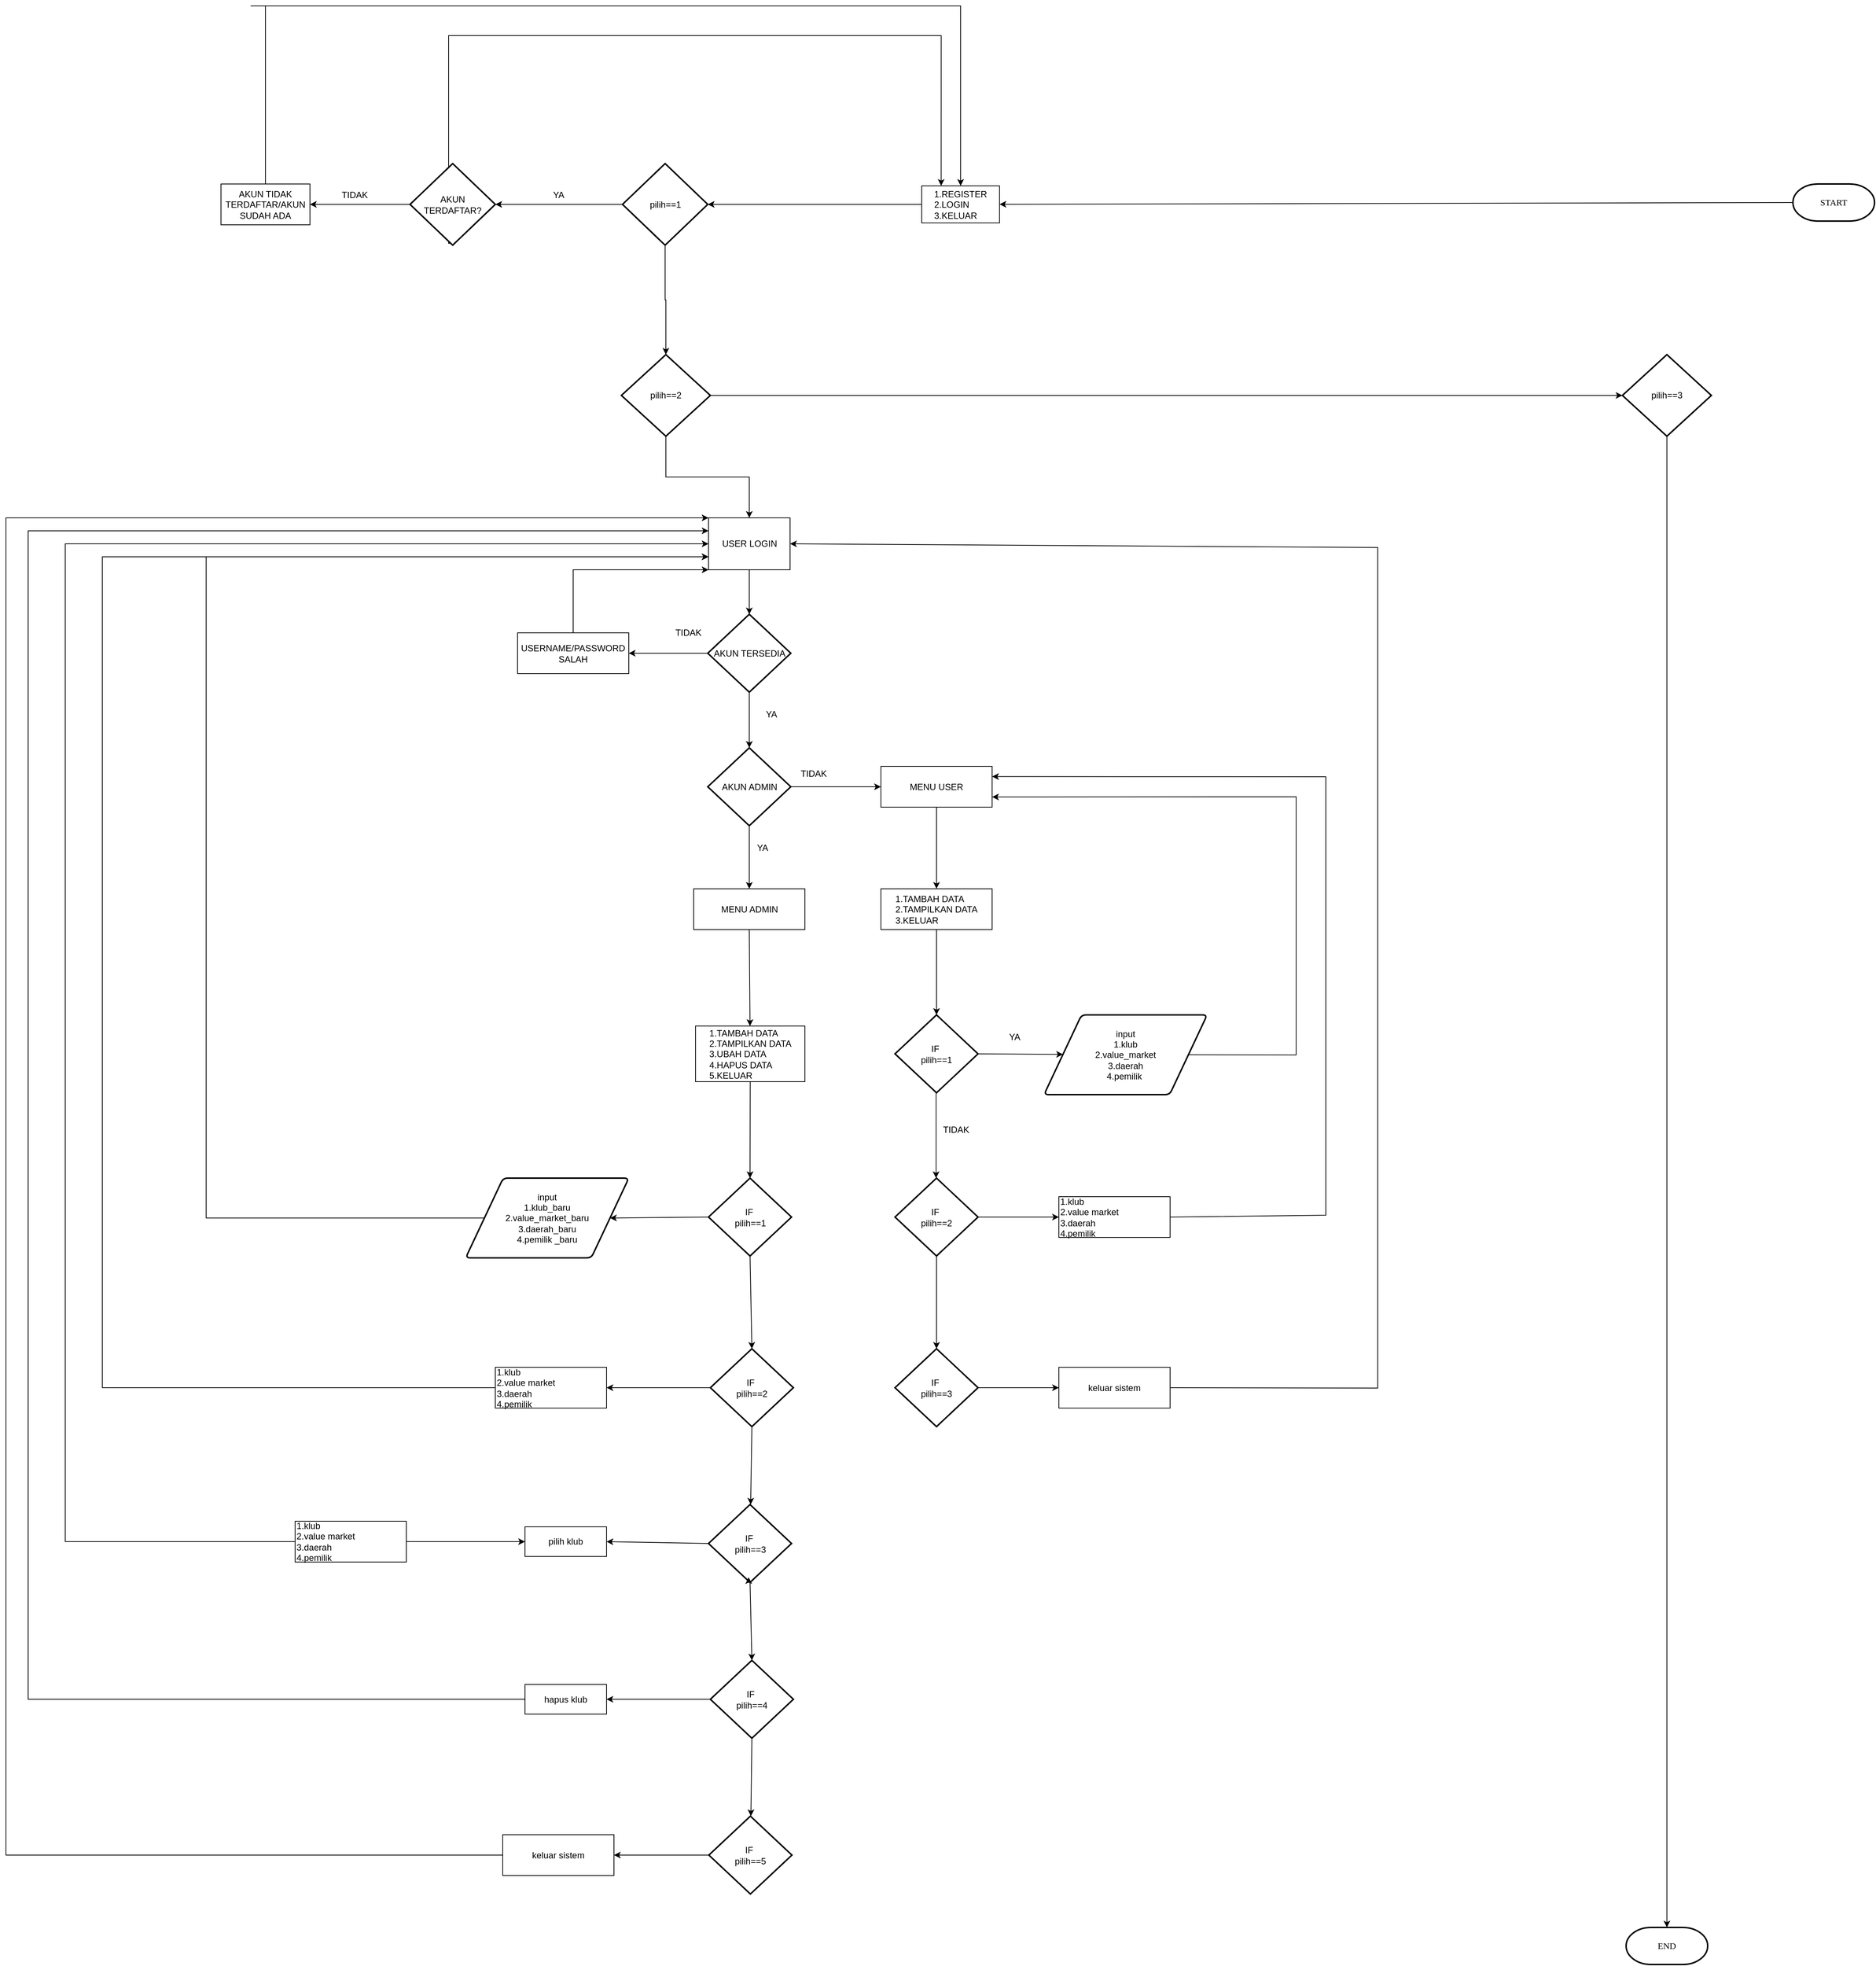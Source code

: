 <mxfile version="24.7.17">
  <diagram name="Page-1" id="v0021uvxIV_KChGc3sIn">
    <mxGraphModel dx="7850" dy="6553" grid="1" gridSize="10" guides="1" tooltips="1" connect="1" arrows="1" fold="1" page="1" pageScale="1" pageWidth="850" pageHeight="1100" math="0" shadow="0">
      <root>
        <mxCell id="0" />
        <mxCell id="1" parent="0" />
        <mxCell id="rXHbmidsyB8I2zzbeeDN-1" value="START" style="strokeWidth=2;html=1;shape=mxgraph.flowchart.terminator;whiteSpace=wrap;fontFamily=Times New Roman;" vertex="1" parent="1">
          <mxGeometry x="1840" y="-1130" width="110" height="50" as="geometry" />
        </mxCell>
        <mxCell id="rXHbmidsyB8I2zzbeeDN-6" value="1.REGISTER&lt;div style=&quot;text-align: left;&quot;&gt;2.LOGIN&lt;/div&gt;&lt;div style=&quot;text-align: left;&quot;&gt;3.KELUAR&lt;/div&gt;" style="whiteSpace=wrap;html=1;" vertex="1" parent="1">
          <mxGeometry x="665" y="-1127.5" width="105" height="50" as="geometry" />
        </mxCell>
        <mxCell id="rXHbmidsyB8I2zzbeeDN-8" value="USER LOGIN" style="whiteSpace=wrap;html=1;" vertex="1" parent="1">
          <mxGeometry x="377.5" y="-680" width="110" height="70" as="geometry" />
        </mxCell>
        <mxCell id="rXHbmidsyB8I2zzbeeDN-9" value="" style="endArrow=classic;html=1;rounded=0;exitX=0;exitY=0.5;exitDx=0;exitDy=0;exitPerimeter=0;" edge="1" parent="1" source="rXHbmidsyB8I2zzbeeDN-1" target="rXHbmidsyB8I2zzbeeDN-6">
          <mxGeometry width="50" height="50" relative="1" as="geometry">
            <mxPoint x="400" y="-830" as="sourcePoint" />
            <mxPoint x="390" y="-1000" as="targetPoint" />
          </mxGeometry>
        </mxCell>
        <mxCell id="rXHbmidsyB8I2zzbeeDN-10" value="" style="endArrow=classic;html=1;rounded=0;entryX=0.402;entryY=0.09;entryDx=0;entryDy=0;exitX=0.5;exitY=1;exitDx=0;exitDy=0;entryPerimeter=0;" edge="1" parent="1" source="rXHbmidsyB8I2zzbeeDN-11" target="rXHbmidsyB8I2zzbeeDN-11">
          <mxGeometry width="50" height="50" relative="1" as="geometry">
            <mxPoint x="400.5" y="-870" as="sourcePoint" />
            <mxPoint x="450.5" y="-920" as="targetPoint" />
          </mxGeometry>
        </mxCell>
        <mxCell id="rXHbmidsyB8I2zzbeeDN-106" style="edgeStyle=orthogonalEdgeStyle;rounded=0;orthogonalLoop=1;jettySize=auto;html=1;exitX=0.5;exitY=0;exitDx=0;exitDy=0;exitPerimeter=0;entryX=0.25;entryY=0;entryDx=0;entryDy=0;" edge="1" parent="1" source="rXHbmidsyB8I2zzbeeDN-11" target="rXHbmidsyB8I2zzbeeDN-6">
          <mxGeometry relative="1" as="geometry">
            <Array as="points">
              <mxPoint x="33" y="-1050" />
              <mxPoint x="27" y="-1050" />
              <mxPoint x="27" y="-1330" />
              <mxPoint x="691" y="-1330" />
            </Array>
          </mxGeometry>
        </mxCell>
        <mxCell id="rXHbmidsyB8I2zzbeeDN-11" value="AKUN TERDAFTAR?" style="strokeWidth=2;html=1;shape=mxgraph.flowchart.decision;whiteSpace=wrap;" vertex="1" parent="1">
          <mxGeometry x="-25" y="-1157.5" width="115" height="110" as="geometry" />
        </mxCell>
        <mxCell id="rXHbmidsyB8I2zzbeeDN-105" style="edgeStyle=orthogonalEdgeStyle;rounded=0;orthogonalLoop=1;jettySize=auto;html=1;exitX=0.5;exitY=0;exitDx=0;exitDy=0;entryX=0.5;entryY=0;entryDx=0;entryDy=0;" edge="1" parent="1" source="rXHbmidsyB8I2zzbeeDN-15" target="rXHbmidsyB8I2zzbeeDN-6">
          <mxGeometry relative="1" as="geometry">
            <Array as="points">
              <mxPoint x="-240" y="-1370" />
              <mxPoint x="903" y="-1370" />
            </Array>
          </mxGeometry>
        </mxCell>
        <mxCell id="rXHbmidsyB8I2zzbeeDN-15" value="AKUN TIDAK TERDAFTAR/AKUN SUDAH ADA" style="whiteSpace=wrap;html=1;" vertex="1" parent="1">
          <mxGeometry x="-280" y="-1130" width="120" height="55" as="geometry" />
        </mxCell>
        <mxCell id="rXHbmidsyB8I2zzbeeDN-16" value="" style="endArrow=classic;html=1;rounded=0;exitX=0;exitY=0.5;exitDx=0;exitDy=0;exitPerimeter=0;entryX=1;entryY=0.5;entryDx=0;entryDy=0;" edge="1" parent="1" source="rXHbmidsyB8I2zzbeeDN-11" target="rXHbmidsyB8I2zzbeeDN-15">
          <mxGeometry width="50" height="50" relative="1" as="geometry">
            <mxPoint x="400" y="-830" as="sourcePoint" />
            <mxPoint x="450" y="-880" as="targetPoint" />
          </mxGeometry>
        </mxCell>
        <mxCell id="rXHbmidsyB8I2zzbeeDN-17" value="YA" style="text;html=1;align=center;verticalAlign=middle;resizable=0;points=[];autosize=1;strokeColor=none;fillColor=none;" vertex="1" parent="1">
          <mxGeometry x="155" y="-1130" width="40" height="30" as="geometry" />
        </mxCell>
        <mxCell id="rXHbmidsyB8I2zzbeeDN-18" value="TIDAK" style="text;html=1;align=center;verticalAlign=middle;resizable=0;points=[];autosize=1;strokeColor=none;fillColor=none;" vertex="1" parent="1">
          <mxGeometry x="-130" y="-1130" width="60" height="30" as="geometry" />
        </mxCell>
        <mxCell id="rXHbmidsyB8I2zzbeeDN-20" value="USERNAME/PASSWORD SALAH" style="whiteSpace=wrap;html=1;" vertex="1" parent="1">
          <mxGeometry x="120" y="-525" width="150" height="55" as="geometry" />
        </mxCell>
        <mxCell id="rXHbmidsyB8I2zzbeeDN-21" value="TIDAK" style="text;html=1;align=center;verticalAlign=middle;resizable=0;points=[];autosize=1;strokeColor=none;fillColor=none;" vertex="1" parent="1">
          <mxGeometry x="320" y="-540" width="60" height="30" as="geometry" />
        </mxCell>
        <mxCell id="rXHbmidsyB8I2zzbeeDN-22" value="" style="endArrow=classic;html=1;rounded=0;entryX=1;entryY=0.5;entryDx=0;entryDy=0;exitX=0;exitY=0.5;exitDx=0;exitDy=0;exitPerimeter=0;" edge="1" parent="1" source="rXHbmidsyB8I2zzbeeDN-23" target="rXHbmidsyB8I2zzbeeDN-20">
          <mxGeometry width="50" height="50" relative="1" as="geometry">
            <mxPoint x="360" y="-490" as="sourcePoint" />
            <mxPoint x="450" y="-880" as="targetPoint" />
          </mxGeometry>
        </mxCell>
        <mxCell id="rXHbmidsyB8I2zzbeeDN-23" value="AKUN TERSEDIA" style="strokeWidth=2;html=1;shape=mxgraph.flowchart.decision;whiteSpace=wrap;" vertex="1" parent="1">
          <mxGeometry x="376.5" y="-550" width="112" height="105" as="geometry" />
        </mxCell>
        <mxCell id="rXHbmidsyB8I2zzbeeDN-24" value="" style="endArrow=classic;html=1;rounded=0;entryX=0.5;entryY=0;entryDx=0;entryDy=0;entryPerimeter=0;exitX=0.5;exitY=1;exitDx=0;exitDy=0;" edge="1" parent="1" source="rXHbmidsyB8I2zzbeeDN-8" target="rXHbmidsyB8I2zzbeeDN-23">
          <mxGeometry width="50" height="50" relative="1" as="geometry">
            <mxPoint x="428" y="-610" as="sourcePoint" />
            <mxPoint x="435" y="-652" as="targetPoint" />
          </mxGeometry>
        </mxCell>
        <mxCell id="rXHbmidsyB8I2zzbeeDN-25" value="YA" style="text;html=1;align=center;verticalAlign=middle;resizable=0;points=[];autosize=1;strokeColor=none;fillColor=none;" vertex="1" parent="1">
          <mxGeometry x="442" y="-430" width="40" height="30" as="geometry" />
        </mxCell>
        <mxCell id="rXHbmidsyB8I2zzbeeDN-26" value="" style="endArrow=classic;html=1;rounded=0;entryX=0;entryY=1;entryDx=0;entryDy=0;exitX=0.5;exitY=0;exitDx=0;exitDy=0;entryPerimeter=0;" edge="1" parent="1" source="rXHbmidsyB8I2zzbeeDN-20" target="rXHbmidsyB8I2zzbeeDN-8">
          <mxGeometry width="50" height="50" relative="1" as="geometry">
            <mxPoint x="257" y="-532" as="sourcePoint" />
            <mxPoint x="370" y="-650.5" as="targetPoint" />
            <Array as="points">
              <mxPoint x="195" y="-610" />
            </Array>
          </mxGeometry>
        </mxCell>
        <mxCell id="rXHbmidsyB8I2zzbeeDN-27" value="" style="endArrow=classic;html=1;rounded=0;exitX=0.5;exitY=1;exitDx=0;exitDy=0;exitPerimeter=0;entryX=0.5;entryY=0;entryDx=0;entryDy=0;entryPerimeter=0;" edge="1" parent="1" source="rXHbmidsyB8I2zzbeeDN-23" target="rXHbmidsyB8I2zzbeeDN-28">
          <mxGeometry width="50" height="50" relative="1" as="geometry">
            <mxPoint x="438" y="-600" as="sourcePoint" />
            <mxPoint x="426" y="-380" as="targetPoint" />
          </mxGeometry>
        </mxCell>
        <mxCell id="rXHbmidsyB8I2zzbeeDN-28" value="AKUN ADMIN" style="strokeWidth=2;html=1;shape=mxgraph.flowchart.decision;whiteSpace=wrap;" vertex="1" parent="1">
          <mxGeometry x="376.5" y="-370" width="112" height="105" as="geometry" />
        </mxCell>
        <mxCell id="rXHbmidsyB8I2zzbeeDN-29" value="" style="endArrow=classic;html=1;rounded=0;exitX=1;exitY=0.5;exitDx=0;exitDy=0;exitPerimeter=0;entryX=0;entryY=0.5;entryDx=0;entryDy=0;" edge="1" parent="1" source="rXHbmidsyB8I2zzbeeDN-28" target="rXHbmidsyB8I2zzbeeDN-30">
          <mxGeometry width="50" height="50" relative="1" as="geometry">
            <mxPoint x="387" y="-487" as="sourcePoint" />
            <mxPoint x="560" y="-320" as="targetPoint" />
          </mxGeometry>
        </mxCell>
        <mxCell id="rXHbmidsyB8I2zzbeeDN-30" value="MENU USER" style="whiteSpace=wrap;html=1;" vertex="1" parent="1">
          <mxGeometry x="610" y="-345" width="150" height="55" as="geometry" />
        </mxCell>
        <mxCell id="rXHbmidsyB8I2zzbeeDN-31" value="&lt;div style=&quot;text-align: left;&quot;&gt;&lt;span style=&quot;background-color: initial;&quot;&gt;1.TAMBAH DATA&lt;/span&gt;&lt;/div&gt;&lt;div&gt;2.TAMPILKAN DATA&lt;/div&gt;&lt;div style=&quot;text-align: left;&quot;&gt;3.KELUAR&lt;/div&gt;" style="whiteSpace=wrap;html=1;" vertex="1" parent="1">
          <mxGeometry x="610" y="-180" width="150" height="55" as="geometry" />
        </mxCell>
        <mxCell id="rXHbmidsyB8I2zzbeeDN-32" value="" style="endArrow=classic;html=1;rounded=0;entryX=0.5;entryY=0;entryDx=0;entryDy=0;exitX=0.5;exitY=1;exitDx=0;exitDy=0;" edge="1" parent="1" source="rXHbmidsyB8I2zzbeeDN-30" target="rXHbmidsyB8I2zzbeeDN-31">
          <mxGeometry width="50" height="50" relative="1" as="geometry">
            <mxPoint x="730" y="-250" as="sourcePoint" />
            <mxPoint x="750" y="-200" as="targetPoint" />
          </mxGeometry>
        </mxCell>
        <mxCell id="rXHbmidsyB8I2zzbeeDN-34" value="" style="endArrow=classic;html=1;rounded=0;exitX=0.5;exitY=1;exitDx=0;exitDy=0;exitPerimeter=0;entryX=0.5;entryY=0;entryDx=0;entryDy=0;" edge="1" parent="1" source="rXHbmidsyB8I2zzbeeDN-28" target="rXHbmidsyB8I2zzbeeDN-35">
          <mxGeometry width="50" height="50" relative="1" as="geometry">
            <mxPoint x="443" y="-435" as="sourcePoint" />
            <mxPoint x="443" y="-360" as="targetPoint" />
          </mxGeometry>
        </mxCell>
        <mxCell id="rXHbmidsyB8I2zzbeeDN-35" value="MENU ADMIN" style="whiteSpace=wrap;html=1;" vertex="1" parent="1">
          <mxGeometry x="357.5" y="-180" width="150" height="55" as="geometry" />
        </mxCell>
        <mxCell id="rXHbmidsyB8I2zzbeeDN-36" value="TIDAK" style="text;html=1;align=center;verticalAlign=middle;resizable=0;points=[];autosize=1;strokeColor=none;fillColor=none;" vertex="1" parent="1">
          <mxGeometry x="488.5" y="-350" width="60" height="30" as="geometry" />
        </mxCell>
        <mxCell id="rXHbmidsyB8I2zzbeeDN-37" value="YA" style="text;html=1;align=center;verticalAlign=middle;resizable=0;points=[];autosize=1;strokeColor=none;fillColor=none;" vertex="1" parent="1">
          <mxGeometry x="430" y="-250" width="40" height="30" as="geometry" />
        </mxCell>
        <mxCell id="rXHbmidsyB8I2zzbeeDN-38" value="&lt;div style=&quot;text-align: left;&quot;&gt;&lt;span style=&quot;background-color: initial;&quot;&gt;1.TAMBAH DATA&lt;/span&gt;&lt;/div&gt;&lt;div&gt;2.TAMPILKAN DATA&lt;/div&gt;&lt;div style=&quot;text-align: left;&quot;&gt;3.UBAH DATA&lt;/div&gt;&lt;div style=&quot;text-align: left;&quot;&gt;4.HAPUS DATA&lt;/div&gt;&lt;div style=&quot;text-align: left;&quot;&gt;5.KELUAR&lt;/div&gt;" style="whiteSpace=wrap;html=1;" vertex="1" parent="1">
          <mxGeometry x="360" y="5" width="147.5" height="75" as="geometry" />
        </mxCell>
        <mxCell id="rXHbmidsyB8I2zzbeeDN-39" value="" style="endArrow=classic;html=1;rounded=0;exitX=0.5;exitY=1;exitDx=0;exitDy=0;" edge="1" parent="1" source="rXHbmidsyB8I2zzbeeDN-35" target="rXHbmidsyB8I2zzbeeDN-38">
          <mxGeometry width="50" height="50" relative="1" as="geometry">
            <mxPoint x="443" y="-255" as="sourcePoint" />
            <mxPoint x="443" y="-170" as="targetPoint" />
          </mxGeometry>
        </mxCell>
        <mxCell id="rXHbmidsyB8I2zzbeeDN-41" value="IF&amp;nbsp;&lt;div&gt;pilih==1&lt;/div&gt;" style="strokeWidth=2;html=1;shape=mxgraph.flowchart.decision;whiteSpace=wrap;" vertex="1" parent="1">
          <mxGeometry x="629" y="-10" width="112" height="105" as="geometry" />
        </mxCell>
        <mxCell id="rXHbmidsyB8I2zzbeeDN-43" value="" style="endArrow=classic;html=1;rounded=0;exitX=1;exitY=0.5;exitDx=0;exitDy=0;exitPerimeter=0;" edge="1" parent="1" source="rXHbmidsyB8I2zzbeeDN-41" target="rXHbmidsyB8I2zzbeeDN-48">
          <mxGeometry width="50" height="50" relative="1" as="geometry">
            <mxPoint x="741" y="-3.61" as="sourcePoint" />
            <mxPoint x="800" y="43" as="targetPoint" />
          </mxGeometry>
        </mxCell>
        <mxCell id="rXHbmidsyB8I2zzbeeDN-44" value="" style="endArrow=classic;html=1;rounded=0;exitX=0.5;exitY=1;exitDx=0;exitDy=0;entryX=0.5;entryY=0;entryDx=0;entryDy=0;entryPerimeter=0;" edge="1" parent="1" source="rXHbmidsyB8I2zzbeeDN-31" target="rXHbmidsyB8I2zzbeeDN-41">
          <mxGeometry width="50" height="50" relative="1" as="geometry">
            <mxPoint x="680" y="-130" as="sourcePoint" />
            <mxPoint x="680" y="-20" as="targetPoint" />
          </mxGeometry>
        </mxCell>
        <mxCell id="rXHbmidsyB8I2zzbeeDN-48" value="input&lt;div style=&quot;&quot;&gt;1.klub&lt;/div&gt;&lt;div style=&quot;&quot;&gt;2.value_market&lt;/div&gt;&lt;div style=&quot;&quot;&gt;3.daerah&lt;/div&gt;&lt;div style=&quot;&quot;&gt;4.pemilik&amp;nbsp;&lt;/div&gt;" style="shape=parallelogram;html=1;strokeWidth=2;perimeter=parallelogramPerimeter;whiteSpace=wrap;rounded=1;arcSize=12;size=0.23;align=center;" vertex="1" parent="1">
          <mxGeometry x="830" y="-10" width="220" height="107.5" as="geometry" />
        </mxCell>
        <mxCell id="rXHbmidsyB8I2zzbeeDN-50" value="" style="endArrow=classic;html=1;rounded=0;exitX=0.5;exitY=1;exitDx=0;exitDy=0;entryX=0.5;entryY=0;entryDx=0;entryDy=0;entryPerimeter=0;" edge="1" parent="1">
          <mxGeometry width="50" height="50" relative="1" as="geometry">
            <mxPoint x="684.41" y="95" as="sourcePoint" />
            <mxPoint x="684.41" y="210" as="targetPoint" />
          </mxGeometry>
        </mxCell>
        <mxCell id="rXHbmidsyB8I2zzbeeDN-51" value="IF&amp;nbsp;&lt;div&gt;pilih==2&lt;/div&gt;" style="strokeWidth=2;html=1;shape=mxgraph.flowchart.decision;whiteSpace=wrap;" vertex="1" parent="1">
          <mxGeometry x="629" y="210" width="112" height="105" as="geometry" />
        </mxCell>
        <mxCell id="rXHbmidsyB8I2zzbeeDN-52" value="1.klub&#xa;2.value market&#xa;3.daerah&#xa;4.pemilik" style="whiteSpace=wrap;html=1;align=left;" vertex="1" parent="1">
          <mxGeometry x="850" y="235" width="150" height="55" as="geometry" />
        </mxCell>
        <mxCell id="rXHbmidsyB8I2zzbeeDN-53" value="" style="endArrow=classic;html=1;rounded=0;exitX=1;exitY=0.5;exitDx=0;exitDy=0;exitPerimeter=0;entryX=0;entryY=0.5;entryDx=0;entryDy=0;" edge="1" parent="1" source="rXHbmidsyB8I2zzbeeDN-51" target="rXHbmidsyB8I2zzbeeDN-52">
          <mxGeometry width="50" height="50" relative="1" as="geometry">
            <mxPoint x="741" y="276.91" as="sourcePoint" />
            <mxPoint x="856" y="276.91" as="targetPoint" />
          </mxGeometry>
        </mxCell>
        <mxCell id="rXHbmidsyB8I2zzbeeDN-55" value="YA" style="text;html=1;align=center;verticalAlign=middle;resizable=0;points=[];autosize=1;strokeColor=none;fillColor=none;" vertex="1" parent="1">
          <mxGeometry x="770" y="5" width="40" height="30" as="geometry" />
        </mxCell>
        <mxCell id="rXHbmidsyB8I2zzbeeDN-56" value="TIDAK" style="text;html=1;align=center;verticalAlign=middle;resizable=0;points=[];autosize=1;strokeColor=none;fillColor=none;" vertex="1" parent="1">
          <mxGeometry x="681" y="130" width="60" height="30" as="geometry" />
        </mxCell>
        <mxCell id="rXHbmidsyB8I2zzbeeDN-59" value="" style="endArrow=classic;html=1;rounded=0;exitX=0.5;exitY=1;exitDx=0;exitDy=0;entryX=0.5;entryY=0;entryDx=0;entryDy=0;entryPerimeter=0;exitPerimeter=0;" edge="1" parent="1" source="rXHbmidsyB8I2zzbeeDN-51" target="rXHbmidsyB8I2zzbeeDN-60">
          <mxGeometry width="50" height="50" relative="1" as="geometry">
            <mxPoint x="684.41" y="315" as="sourcePoint" />
            <mxPoint x="684.41" y="430" as="targetPoint" />
          </mxGeometry>
        </mxCell>
        <mxCell id="rXHbmidsyB8I2zzbeeDN-60" value="IF&amp;nbsp;&lt;div&gt;pilih==3&lt;/div&gt;" style="strokeWidth=2;html=1;shape=mxgraph.flowchart.decision;whiteSpace=wrap;" vertex="1" parent="1">
          <mxGeometry x="629" y="440" width="112" height="105" as="geometry" />
        </mxCell>
        <mxCell id="rXHbmidsyB8I2zzbeeDN-61" value="" style="endArrow=classic;html=1;rounded=0;exitX=1;exitY=0.5;exitDx=0;exitDy=0;exitPerimeter=0;entryX=0;entryY=0.5;entryDx=0;entryDy=0;" edge="1" parent="1" source="rXHbmidsyB8I2zzbeeDN-60" target="rXHbmidsyB8I2zzbeeDN-62">
          <mxGeometry width="50" height="50" relative="1" as="geometry">
            <mxPoint x="751" y="491.91" as="sourcePoint" />
            <mxPoint x="830" y="492" as="targetPoint" />
          </mxGeometry>
        </mxCell>
        <mxCell id="rXHbmidsyB8I2zzbeeDN-62" value="keluar sistem" style="whiteSpace=wrap;html=1;align=center;" vertex="1" parent="1">
          <mxGeometry x="850" y="465" width="150" height="55" as="geometry" />
        </mxCell>
        <mxCell id="rXHbmidsyB8I2zzbeeDN-64" value="" style="endArrow=classic;html=1;rounded=0;exitX=1;exitY=0.5;exitDx=0;exitDy=0;entryX=1;entryY=0.5;entryDx=0;entryDy=0;" edge="1" parent="1" source="rXHbmidsyB8I2zzbeeDN-62" target="rXHbmidsyB8I2zzbeeDN-8">
          <mxGeometry width="50" height="50" relative="1" as="geometry">
            <mxPoint x="510" y="440" as="sourcePoint" />
            <mxPoint x="1100" y="-630" as="targetPoint" />
            <Array as="points">
              <mxPoint x="1280" y="493" />
              <mxPoint x="1280" y="-640" />
            </Array>
          </mxGeometry>
        </mxCell>
        <mxCell id="rXHbmidsyB8I2zzbeeDN-65" value="IF&amp;nbsp;&lt;div&gt;pilih==1&lt;/div&gt;" style="strokeWidth=2;html=1;shape=mxgraph.flowchart.decision;whiteSpace=wrap;" vertex="1" parent="1">
          <mxGeometry x="377.5" y="210" width="112" height="105" as="geometry" />
        </mxCell>
        <mxCell id="rXHbmidsyB8I2zzbeeDN-66" value="" style="endArrow=classic;html=1;rounded=0;entryX=0.5;entryY=0;entryDx=0;entryDy=0;entryPerimeter=0;exitX=0.5;exitY=1;exitDx=0;exitDy=0;" edge="1" parent="1" source="rXHbmidsyB8I2zzbeeDN-38" target="rXHbmidsyB8I2zzbeeDN-65">
          <mxGeometry width="50" height="50" relative="1" as="geometry">
            <mxPoint x="430" y="70" as="sourcePoint" />
            <mxPoint x="443" y="15" as="targetPoint" />
          </mxGeometry>
        </mxCell>
        <mxCell id="rXHbmidsyB8I2zzbeeDN-68" value="" style="endArrow=classic;html=1;rounded=0;entryX=0.5;entryY=0;entryDx=0;entryDy=0;entryPerimeter=0;exitX=0.5;exitY=1;exitDx=0;exitDy=0;exitPerimeter=0;" edge="1" parent="1" source="rXHbmidsyB8I2zzbeeDN-65" target="rXHbmidsyB8I2zzbeeDN-69">
          <mxGeometry width="50" height="50" relative="1" as="geometry">
            <mxPoint x="375" y="315" as="sourcePoint" />
            <mxPoint x="375" y="445" as="targetPoint" />
          </mxGeometry>
        </mxCell>
        <mxCell id="rXHbmidsyB8I2zzbeeDN-69" value="IF&amp;nbsp;&lt;div&gt;pilih==2&lt;/div&gt;" style="strokeWidth=2;html=1;shape=mxgraph.flowchart.decision;whiteSpace=wrap;" vertex="1" parent="1">
          <mxGeometry x="380" y="440" width="112" height="105" as="geometry" />
        </mxCell>
        <mxCell id="rXHbmidsyB8I2zzbeeDN-70" value="IF&amp;nbsp;&lt;div&gt;pilih==3&lt;/div&gt;" style="strokeWidth=2;html=1;shape=mxgraph.flowchart.decision;whiteSpace=wrap;" vertex="1" parent="1">
          <mxGeometry x="377.5" y="650" width="112" height="105" as="geometry" />
        </mxCell>
        <mxCell id="rXHbmidsyB8I2zzbeeDN-71" value="" style="endArrow=classic;html=1;rounded=0;exitX=0.5;exitY=1;exitDx=0;exitDy=0;exitPerimeter=0;" edge="1" parent="1" source="rXHbmidsyB8I2zzbeeDN-69" target="rXHbmidsyB8I2zzbeeDN-70">
          <mxGeometry width="50" height="50" relative="1" as="geometry">
            <mxPoint x="490" y="540" as="sourcePoint" />
            <mxPoint x="492" y="665" as="targetPoint" />
          </mxGeometry>
        </mxCell>
        <mxCell id="rXHbmidsyB8I2zzbeeDN-72" value="" style="endArrow=classic;html=1;rounded=0;exitX=1;exitY=0.5;exitDx=0;exitDy=0;entryX=1;entryY=0.75;entryDx=0;entryDy=0;" edge="1" parent="1" source="rXHbmidsyB8I2zzbeeDN-48" target="rXHbmidsyB8I2zzbeeDN-30">
          <mxGeometry width="50" height="50" relative="1" as="geometry">
            <mxPoint x="930" y="-110" as="sourcePoint" />
            <mxPoint x="820" y="-190" as="targetPoint" />
            <Array as="points">
              <mxPoint x="1170" y="44" />
              <mxPoint x="1170" y="-150" />
              <mxPoint x="1170" y="-304" />
            </Array>
          </mxGeometry>
        </mxCell>
        <mxCell id="rXHbmidsyB8I2zzbeeDN-73" value="" style="endArrow=classic;html=1;rounded=0;entryX=1;entryY=0.25;entryDx=0;entryDy=0;exitX=1;exitY=0.5;exitDx=0;exitDy=0;" edge="1" parent="1" source="rXHbmidsyB8I2zzbeeDN-52" target="rXHbmidsyB8I2zzbeeDN-30">
          <mxGeometry width="50" height="50" relative="1" as="geometry">
            <mxPoint x="1120" y="240" as="sourcePoint" />
            <mxPoint x="770" y="-307" as="targetPoint" />
            <Array as="points">
              <mxPoint x="1210" y="260" />
              <mxPoint x="1210" y="54" />
              <mxPoint x="1210" y="-331" />
            </Array>
          </mxGeometry>
        </mxCell>
        <mxCell id="rXHbmidsyB8I2zzbeeDN-98" style="edgeStyle=orthogonalEdgeStyle;rounded=0;orthogonalLoop=1;jettySize=auto;html=1;exitX=0;exitY=0.5;exitDx=0;exitDy=0;entryX=0;entryY=0.75;entryDx=0;entryDy=0;" edge="1" parent="1" source="rXHbmidsyB8I2zzbeeDN-76" target="rXHbmidsyB8I2zzbeeDN-8">
          <mxGeometry relative="1" as="geometry">
            <Array as="points">
              <mxPoint x="-440" y="493" />
              <mxPoint x="-440" y="-627" />
            </Array>
          </mxGeometry>
        </mxCell>
        <mxCell id="rXHbmidsyB8I2zzbeeDN-99" style="edgeStyle=orthogonalEdgeStyle;rounded=0;orthogonalLoop=1;jettySize=auto;html=1;exitX=0;exitY=0.5;exitDx=0;exitDy=0;entryX=0;entryY=0.75;entryDx=0;entryDy=0;" edge="1" parent="1" source="rXHbmidsyB8I2zzbeeDN-74" target="rXHbmidsyB8I2zzbeeDN-8">
          <mxGeometry relative="1" as="geometry">
            <mxPoint x="370" y="-620" as="targetPoint" />
            <Array as="points">
              <mxPoint x="-300" y="264" />
              <mxPoint x="-300" y="-627" />
            </Array>
          </mxGeometry>
        </mxCell>
        <mxCell id="rXHbmidsyB8I2zzbeeDN-74" value="input&lt;div style=&quot;&quot;&gt;1.klub_baru&lt;/div&gt;&lt;div style=&quot;&quot;&gt;2.value_market_baru&lt;/div&gt;&lt;div style=&quot;&quot;&gt;3.daerah_baru&lt;/div&gt;&lt;div style=&quot;&quot;&gt;4.pemilik _baru&lt;/div&gt;" style="shape=parallelogram;html=1;strokeWidth=2;perimeter=parallelogramPerimeter;whiteSpace=wrap;rounded=1;arcSize=12;size=0.23;align=center;" vertex="1" parent="1">
          <mxGeometry x="50" y="210" width="220" height="107.5" as="geometry" />
        </mxCell>
        <mxCell id="rXHbmidsyB8I2zzbeeDN-75" value="" style="endArrow=classic;html=1;rounded=0;exitX=0;exitY=0.5;exitDx=0;exitDy=0;exitPerimeter=0;entryX=1;entryY=0.5;entryDx=0;entryDy=0;" edge="1" parent="1" source="rXHbmidsyB8I2zzbeeDN-65" target="rXHbmidsyB8I2zzbeeDN-74">
          <mxGeometry width="50" height="50" relative="1" as="geometry">
            <mxPoint x="265" y="290" as="sourcePoint" />
            <mxPoint x="380" y="290" as="targetPoint" />
          </mxGeometry>
        </mxCell>
        <mxCell id="rXHbmidsyB8I2zzbeeDN-76" value="1.klub&#xa;2.value market&#xa;3.daerah&#xa;4.pemilik" style="whiteSpace=wrap;html=1;align=left;" vertex="1" parent="1">
          <mxGeometry x="90" y="465" width="150" height="55" as="geometry" />
        </mxCell>
        <mxCell id="rXHbmidsyB8I2zzbeeDN-77" value="" style="endArrow=classic;html=1;rounded=0;exitX=0;exitY=0.5;exitDx=0;exitDy=0;exitPerimeter=0;entryX=1;entryY=0.5;entryDx=0;entryDy=0;" edge="1" parent="1" source="rXHbmidsyB8I2zzbeeDN-69" target="rXHbmidsyB8I2zzbeeDN-76">
          <mxGeometry width="50" height="50" relative="1" as="geometry">
            <mxPoint x="388" y="450" as="sourcePoint" />
            <mxPoint x="255" y="451" as="targetPoint" />
          </mxGeometry>
        </mxCell>
        <mxCell id="rXHbmidsyB8I2zzbeeDN-78" value="pilih klub" style="whiteSpace=wrap;html=1;align=center;" vertex="1" parent="1">
          <mxGeometry x="130" y="680" width="110" height="40" as="geometry" />
        </mxCell>
        <mxCell id="rXHbmidsyB8I2zzbeeDN-79" value="" style="endArrow=classic;html=1;rounded=0;exitX=0;exitY=0.5;exitDx=0;exitDy=0;exitPerimeter=0;entryX=1;entryY=0.5;entryDx=0;entryDy=0;" edge="1" parent="1" source="rXHbmidsyB8I2zzbeeDN-70" target="rXHbmidsyB8I2zzbeeDN-78">
          <mxGeometry width="50" height="50" relative="1" as="geometry">
            <mxPoint x="390" y="503" as="sourcePoint" />
            <mxPoint x="250" y="503" as="targetPoint" />
          </mxGeometry>
        </mxCell>
        <mxCell id="rXHbmidsyB8I2zzbeeDN-82" style="edgeStyle=orthogonalEdgeStyle;rounded=0;orthogonalLoop=1;jettySize=auto;html=1;exitX=1;exitY=0.5;exitDx=0;exitDy=0;entryX=0;entryY=0.5;entryDx=0;entryDy=0;" edge="1" parent="1" source="rXHbmidsyB8I2zzbeeDN-81" target="rXHbmidsyB8I2zzbeeDN-78">
          <mxGeometry relative="1" as="geometry" />
        </mxCell>
        <mxCell id="rXHbmidsyB8I2zzbeeDN-97" style="edgeStyle=orthogonalEdgeStyle;rounded=0;orthogonalLoop=1;jettySize=auto;html=1;exitX=0;exitY=0.5;exitDx=0;exitDy=0;entryX=0;entryY=0.5;entryDx=0;entryDy=0;" edge="1" parent="1" source="rXHbmidsyB8I2zzbeeDN-81" target="rXHbmidsyB8I2zzbeeDN-8">
          <mxGeometry relative="1" as="geometry">
            <Array as="points">
              <mxPoint x="-490" y="700" />
              <mxPoint x="-490" y="-645" />
            </Array>
          </mxGeometry>
        </mxCell>
        <mxCell id="rXHbmidsyB8I2zzbeeDN-81" value="1.klub&#xa;2.value market&#xa;3.daerah&#xa;4.pemilik" style="whiteSpace=wrap;html=1;align=left;" vertex="1" parent="1">
          <mxGeometry x="-180" y="672.5" width="150" height="55" as="geometry" />
        </mxCell>
        <mxCell id="rXHbmidsyB8I2zzbeeDN-87" style="edgeStyle=orthogonalEdgeStyle;rounded=0;orthogonalLoop=1;jettySize=auto;html=1;exitX=0;exitY=0.5;exitDx=0;exitDy=0;exitPerimeter=0;entryX=1;entryY=0.5;entryDx=0;entryDy=0;" edge="1" parent="1" source="rXHbmidsyB8I2zzbeeDN-83" target="rXHbmidsyB8I2zzbeeDN-88">
          <mxGeometry relative="1" as="geometry">
            <mxPoint x="250" y="912.5" as="targetPoint" />
          </mxGeometry>
        </mxCell>
        <mxCell id="rXHbmidsyB8I2zzbeeDN-83" value="IF&amp;nbsp;&lt;div&gt;pilih==4&lt;/div&gt;" style="strokeWidth=2;html=1;shape=mxgraph.flowchart.decision;whiteSpace=wrap;" vertex="1" parent="1">
          <mxGeometry x="380" y="860" width="112" height="105" as="geometry" />
        </mxCell>
        <mxCell id="rXHbmidsyB8I2zzbeeDN-84" style="edgeStyle=orthogonalEdgeStyle;rounded=0;orthogonalLoop=1;jettySize=auto;html=1;exitX=0.5;exitY=1;exitDx=0;exitDy=0;exitPerimeter=0;entryX=0.484;entryY=0.933;entryDx=0;entryDy=0;entryPerimeter=0;" edge="1" parent="1" source="rXHbmidsyB8I2zzbeeDN-70" target="rXHbmidsyB8I2zzbeeDN-70">
          <mxGeometry relative="1" as="geometry" />
        </mxCell>
        <mxCell id="rXHbmidsyB8I2zzbeeDN-85" value="" style="endArrow=classic;html=1;rounded=0;exitX=0.5;exitY=1;exitDx=0;exitDy=0;exitPerimeter=0;entryX=0.5;entryY=0;entryDx=0;entryDy=0;entryPerimeter=0;" edge="1" parent="1" source="rXHbmidsyB8I2zzbeeDN-70" target="rXHbmidsyB8I2zzbeeDN-83">
          <mxGeometry width="50" height="50" relative="1" as="geometry">
            <mxPoint x="40" y="830" as="sourcePoint" />
            <mxPoint x="90" y="780" as="targetPoint" />
          </mxGeometry>
        </mxCell>
        <mxCell id="rXHbmidsyB8I2zzbeeDN-94" style="edgeStyle=orthogonalEdgeStyle;rounded=0;orthogonalLoop=1;jettySize=auto;html=1;exitX=0;exitY=0.5;exitDx=0;exitDy=0;entryX=0;entryY=0.25;entryDx=0;entryDy=0;" edge="1" parent="1" source="rXHbmidsyB8I2zzbeeDN-88" target="rXHbmidsyB8I2zzbeeDN-8">
          <mxGeometry relative="1" as="geometry">
            <Array as="points">
              <mxPoint x="-540" y="913" />
              <mxPoint x="-540" y="-662" />
            </Array>
          </mxGeometry>
        </mxCell>
        <mxCell id="rXHbmidsyB8I2zzbeeDN-88" value="hapus klub" style="whiteSpace=wrap;html=1;align=center;" vertex="1" parent="1">
          <mxGeometry x="130" y="892.5" width="110" height="40" as="geometry" />
        </mxCell>
        <mxCell id="rXHbmidsyB8I2zzbeeDN-89" value="IF&amp;nbsp;&lt;div&gt;pilih==5&lt;/div&gt;" style="strokeWidth=2;html=1;shape=mxgraph.flowchart.decision;whiteSpace=wrap;" vertex="1" parent="1">
          <mxGeometry x="378" y="1070" width="112" height="105" as="geometry" />
        </mxCell>
        <mxCell id="rXHbmidsyB8I2zzbeeDN-90" value="" style="endArrow=classic;html=1;rounded=0;exitX=0.5;exitY=1;exitDx=0;exitDy=0;exitPerimeter=0;" edge="1" parent="1" source="rXHbmidsyB8I2zzbeeDN-83" target="rXHbmidsyB8I2zzbeeDN-89">
          <mxGeometry width="50" height="50" relative="1" as="geometry">
            <mxPoint x="444" y="765" as="sourcePoint" />
            <mxPoint x="446" y="870" as="targetPoint" />
          </mxGeometry>
        </mxCell>
        <mxCell id="rXHbmidsyB8I2zzbeeDN-93" style="edgeStyle=orthogonalEdgeStyle;rounded=0;orthogonalLoop=1;jettySize=auto;html=1;exitX=0;exitY=0.5;exitDx=0;exitDy=0;entryX=0;entryY=0;entryDx=0;entryDy=0;" edge="1" parent="1" source="rXHbmidsyB8I2zzbeeDN-91" target="rXHbmidsyB8I2zzbeeDN-8">
          <mxGeometry relative="1" as="geometry">
            <mxPoint x="380" y="-670" as="targetPoint" />
            <Array as="points">
              <mxPoint x="-570" y="1123" />
              <mxPoint x="-570" y="-680" />
            </Array>
          </mxGeometry>
        </mxCell>
        <mxCell id="rXHbmidsyB8I2zzbeeDN-91" value="keluar sistem" style="whiteSpace=wrap;html=1;align=center;" vertex="1" parent="1">
          <mxGeometry x="100" y="1095" width="150" height="55" as="geometry" />
        </mxCell>
        <mxCell id="rXHbmidsyB8I2zzbeeDN-92" style="edgeStyle=orthogonalEdgeStyle;rounded=0;orthogonalLoop=1;jettySize=auto;html=1;exitX=0;exitY=0.5;exitDx=0;exitDy=0;exitPerimeter=0;entryX=1;entryY=0.5;entryDx=0;entryDy=0;" edge="1" parent="1" source="rXHbmidsyB8I2zzbeeDN-89" target="rXHbmidsyB8I2zzbeeDN-91">
          <mxGeometry relative="1" as="geometry">
            <mxPoint x="390" y="923" as="sourcePoint" />
            <mxPoint x="250" y="923" as="targetPoint" />
          </mxGeometry>
        </mxCell>
        <mxCell id="rXHbmidsyB8I2zzbeeDN-100" value="pilih==1" style="strokeWidth=2;html=1;shape=mxgraph.flowchart.decision;whiteSpace=wrap;" vertex="1" parent="1">
          <mxGeometry x="261.5" y="-1157.5" width="115" height="110" as="geometry" />
        </mxCell>
        <mxCell id="rXHbmidsyB8I2zzbeeDN-101" style="edgeStyle=orthogonalEdgeStyle;rounded=0;orthogonalLoop=1;jettySize=auto;html=1;exitX=0;exitY=0.5;exitDx=0;exitDy=0;entryX=1;entryY=0.5;entryDx=0;entryDy=0;entryPerimeter=0;" edge="1" parent="1" source="rXHbmidsyB8I2zzbeeDN-6" target="rXHbmidsyB8I2zzbeeDN-100">
          <mxGeometry relative="1" as="geometry" />
        </mxCell>
        <mxCell id="rXHbmidsyB8I2zzbeeDN-102" style="edgeStyle=orthogonalEdgeStyle;rounded=0;orthogonalLoop=1;jettySize=auto;html=1;exitX=0;exitY=0.5;exitDx=0;exitDy=0;exitPerimeter=0;entryX=1;entryY=0.5;entryDx=0;entryDy=0;entryPerimeter=0;" edge="1" parent="1" source="rXHbmidsyB8I2zzbeeDN-100" target="rXHbmidsyB8I2zzbeeDN-11">
          <mxGeometry relative="1" as="geometry" />
        </mxCell>
        <mxCell id="rXHbmidsyB8I2zzbeeDN-109" style="edgeStyle=orthogonalEdgeStyle;rounded=0;orthogonalLoop=1;jettySize=auto;html=1;exitX=0.5;exitY=1;exitDx=0;exitDy=0;exitPerimeter=0;entryX=0.5;entryY=0;entryDx=0;entryDy=0;" edge="1" parent="1" source="rXHbmidsyB8I2zzbeeDN-107" target="rXHbmidsyB8I2zzbeeDN-8">
          <mxGeometry relative="1" as="geometry" />
        </mxCell>
        <mxCell id="rXHbmidsyB8I2zzbeeDN-111" style="edgeStyle=orthogonalEdgeStyle;rounded=0;orthogonalLoop=1;jettySize=auto;html=1;exitX=1;exitY=0.5;exitDx=0;exitDy=0;exitPerimeter=0;entryX=0;entryY=0.5;entryDx=0;entryDy=0;entryPerimeter=0;" edge="1" parent="1" source="rXHbmidsyB8I2zzbeeDN-107" target="rXHbmidsyB8I2zzbeeDN-110">
          <mxGeometry relative="1" as="geometry">
            <mxPoint x="1370" y="-830" as="targetPoint" />
          </mxGeometry>
        </mxCell>
        <mxCell id="rXHbmidsyB8I2zzbeeDN-107" value="pilih==2" style="strokeWidth=2;html=1;shape=mxgraph.flowchart.decision;whiteSpace=wrap;" vertex="1" parent="1">
          <mxGeometry x="260" y="-900" width="120" height="110" as="geometry" />
        </mxCell>
        <mxCell id="rXHbmidsyB8I2zzbeeDN-108" style="edgeStyle=orthogonalEdgeStyle;rounded=0;orthogonalLoop=1;jettySize=auto;html=1;exitX=0.5;exitY=1;exitDx=0;exitDy=0;exitPerimeter=0;entryX=0.5;entryY=0;entryDx=0;entryDy=0;entryPerimeter=0;" edge="1" parent="1" source="rXHbmidsyB8I2zzbeeDN-100" target="rXHbmidsyB8I2zzbeeDN-107">
          <mxGeometry relative="1" as="geometry" />
        </mxCell>
        <mxCell id="rXHbmidsyB8I2zzbeeDN-110" value="pilih==3" style="strokeWidth=2;html=1;shape=mxgraph.flowchart.decision;whiteSpace=wrap;" vertex="1" parent="1">
          <mxGeometry x="1610" y="-900" width="120" height="110" as="geometry" />
        </mxCell>
        <mxCell id="rXHbmidsyB8I2zzbeeDN-112" value="END" style="strokeWidth=2;html=1;shape=mxgraph.flowchart.terminator;whiteSpace=wrap;fontFamily=Times New Roman;" vertex="1" parent="1">
          <mxGeometry x="1615" y="1220" width="110" height="50" as="geometry" />
        </mxCell>
        <mxCell id="rXHbmidsyB8I2zzbeeDN-113" style="edgeStyle=orthogonalEdgeStyle;rounded=0;orthogonalLoop=1;jettySize=auto;html=1;exitX=0.5;exitY=1;exitDx=0;exitDy=0;exitPerimeter=0;entryX=0.5;entryY=0;entryDx=0;entryDy=0;entryPerimeter=0;" edge="1" parent="1" source="rXHbmidsyB8I2zzbeeDN-110" target="rXHbmidsyB8I2zzbeeDN-112">
          <mxGeometry relative="1" as="geometry" />
        </mxCell>
      </root>
    </mxGraphModel>
  </diagram>
</mxfile>
